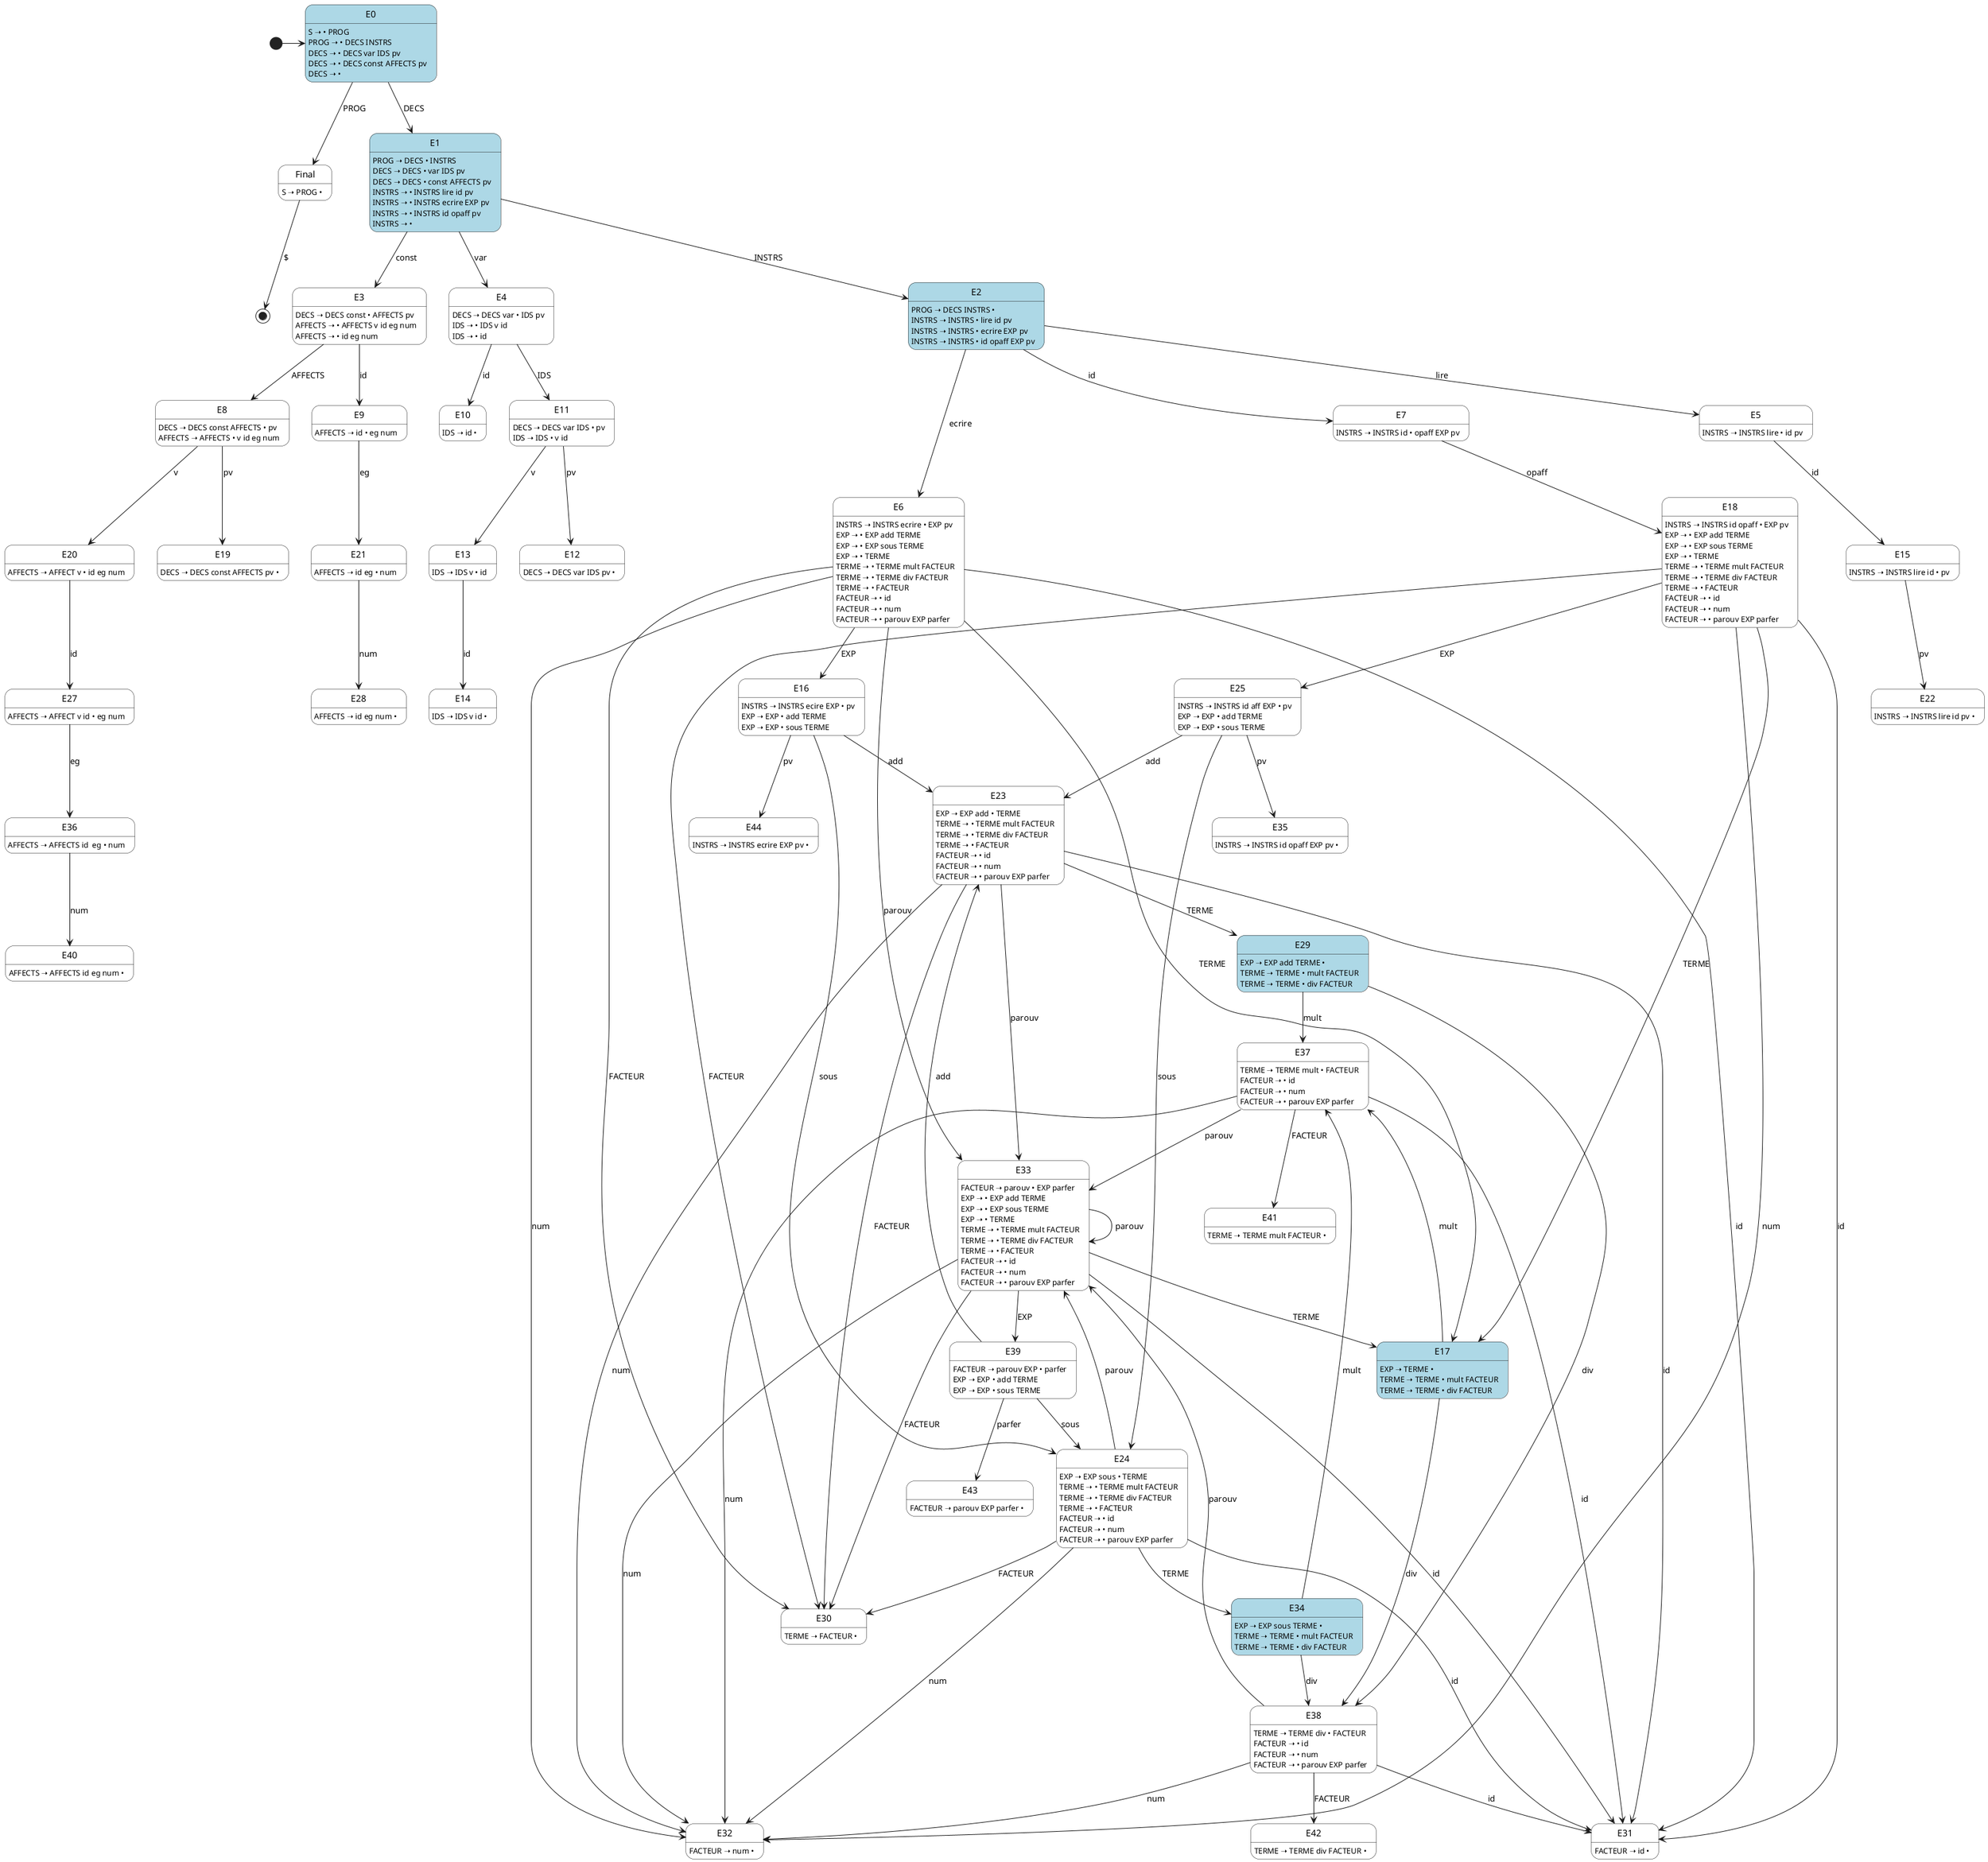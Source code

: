 @startuml
skinparam shadowing false
skinparam monochrome false
skinparam TitleFontSize 20
skinparam sequenceTitleFontSize 20
skinparam sequenceTitleFontStyle plain

skinparam state {
  BackgroundColor white
  BackgroundColor<<Warning>> lightblue
}

!define __ ➝
!define O •
!define DECS DECS
!define T TERME
!define F FACTEUR
state Final : S __ PROG O

state E0 : S __ O PROG
state E0 : PROG __ O DECS INSTRS
state E0 : DECS __ O DECS var IDS pv
state E0 : DECS __ O DECS const AFFECTS pv
state E0 : DECS __ O

state E1 : PROG __ DECS O INSTRS
state E1 : DECS __ DECS O var IDS pv
state E1 : DECS __ DECS O const AFFECTS pv
state E1 : INSTRS __ O INSTRS lire id pv
state E1 : INSTRS __ O INSTRS ecrire EXP pv
state E1 : INSTRS __ O INSTRS id opaff pv
state E1 : INSTRS __ O


state E2 : PROG __ DECS INSTRS O
state E2 : INSTRS __ INSTRS O lire id pv
state E2 : INSTRS __ INSTRS O ecrire EXP pv
state E2 : INSTRS __ INSTRS O id opaff EXP pv

state E3 : DECS __ DECS const O AFFECTS pv
state E3 : AFFECTS __ O AFFECTS v id eg num
state E3 : AFFECTS __ O id eg num

state E4 : DECS __ DECS var O IDS pv
state E4 : IDS __ O IDS v id
state E4 : IDS __ O id


state E5 : INSTRS __ INSTRS lire O id pv

state E6 : INSTRS __ INSTRS ecrire O EXP pv
state E6 : EXP __ O EXP add T
state E6 : EXP __ O EXP sous T
state E6 : EXP __ O T
state E6 : T __ O T mult F
state E6 : T __ O T div F
state E6 : T __ O F
state E6 : F __ O id
state E6 : F __ O num
state E6 : F __ O parouv EXP parfer


state E7 : INSTRS __ INSTRS id O opaff EXP pv

state E8 : DECS __ DECS const AFFECTS O pv
state E8 : AFFECTS __ AFFECTS O v id eg num

state E9 : AFFECTS __ id O eg num

state E10 : IDS __ id O

state E11 : DECS __ DECS var IDS O pv
state E11 : IDS __ IDS O v id

state E12 : DECS __ DECS var IDS pv O

state E13 : IDS __ IDS v O id

state E14 : IDS __ IDS v id O

state E15 : INSTRS __ INSTRS lire id O pv

state E16 : INSTRS __ INSTRS ecire EXP O pv
state E16 : EXP __ EXP O add T
state E16 : EXP __ EXP O sous T

state E17 : EXP __ T O
state E17 : T __ T O mult F
state E17 : T __ T O div F

state E18 : INSTRS __ INSTRS id opaff O EXP pv
state E18 : EXP __ O EXP add T
state E18 : EXP __ O EXP sous T
state E18 : EXP __ O T
state E18 : T __ O T mult F
state E18 : T __ O T div F
state E18 : T __ O F
state E18 : F __ O id
state E18 : F __ O num
state E18 : F __ O parouv EXP parfer

state E19 :  DECS __ DECS const AFFECTS pv O

state E20 : AFFECTS __ AFFECT v O id eg num

state E21 : AFFECTS __ id eg O num

state E22 : INSTRS __ INSTRS lire id pv O

state E23 : EXP __ EXP add O T
state E23 : T __ O T mult F
state E23 : T __ O T div F
state E23 : T __ O F
state E23 : F __ O id
state E23 : F __ O num
state E23 : F __ O parouv EXP parfer

state E24 : EXP __ EXP sous O T
state E24 : T __ O T mult F
state E24 : T __ O T div F
state E24 : T __ O F
state E24 : F __ O id
state E24 : F __ O num
state E24 : F __ O parouv EXP parfer

state E25 : INSTRS __ INSTRS id aff EXP O pv
state E25 : EXP __ EXP O add T
state E25 : EXP __ EXP O sous T

state E27 : AFFECTS __ AFFECT v id O eg num

state E28 : AFFECTS __ id eg num O

state E29 : EXP __ EXP add T O
state E29 : T __ T O mult F
state E29 : T __ T O div F

state E30 : T __ F O

state E31 : F __ id O

state E32 : F __ num O


state E33 : F __ parouv O EXP parfer
state E33 : EXP __ O EXP add T
state E33 : EXP __ O EXP sous T
state E33 : EXP __ O T
state E33 : T __ O T mult F
state E33 : T __ O T div F
state E33 : T __ O F
state E33 : F __ O id
state E33 : F __ O num
state E33 : F __ O parouv EXP parfer

state E34 : EXP __ EXP sous T O
state E34 : T __ T O mult F
state E34 : T __ T O div F

state E35 : INSTRS __ INSTRS id opaff EXP pv O

state E36 : AFFECTS __ AFFECTS id  eg O num

state E37 : T __ T mult O F
state E37 : F __ O id
state E37 : F __ O num
state E37 : F __ O parouv EXP parfer

state E38 : T __ T div O F
state E38 : F __ O id
state E38 : F __ O num
state E38 : F __ O parouv EXP parfer

state E39 : F __ parouv EXP O parfer
state E39 : EXP __ EXP O add T
state E39 : EXP __ EXP O sous T

state E40 : AFFECTS __ AFFECTS id eg num O

state E41 : T __ T mult F O

state E42 : T __ T div F O

state E43 : F __ parouv EXP parfer O

state E44 : INSTRS __ INSTRS ecrire EXP pv O


[*] -> E0
E0 --> E1 : DECS
E0 --> Final : PROG

E1 --> E2 : INSTRS
E1 --> E3 : const
E1 --> E4 : var

E2 --> E5 : lire
E2 --> E6 : ecrire
E2 --> E7 : id

E3 --> E8 : AFFECTS
E3 --> E9 : id

E4 --> E10 : id
E4 --> E11 : IDS

E5 --> E15 : id

E6 --> E16 : EXP
E6 --> E17 : T
E6 --> E30 : F
E6 --> E31 : id
E6 --> E32 : num
E6 --> E33 : parouv

E7 --> E18  : opaff

E8 --> E19 : pv
E8 --> E20 : v

E9 --> E21 : eg

E11 --> E12 : pv
E11 --> E13 : v

E13 --> E14 : id

E15 --> E22 : pv

E16 --> E23 : add
E16 --> E24 : sous
E16 --> E44 : pv

E17 --> E37 : mult
E17 --> E38 : div

E18 --> E17 : T
E18 --> E25 : EXP
E18 --> E30 : F
E18 --> E31 : id
E18 --> E32 : num

E20 --> E27 : id

E21 --> E28 : num

E23 --> E29 : T
E23 --> E30 : F
E23 --> E31 : id
E23 --> E32 : num
E23 --> E33 : parouv

E24 --> E30 : F
E24 --> E31 : id
E24 --> E32 : num
E24 --> E33 : parouv
E24 --> E34 : T

E25 --> E23 : add
E25 --> E24 : sous
E25 --> E35 : pv

E27 --> E36 : eg

E29 --> E37 : mult
E29 --> E38 : div

E33 --> E33 : parouv
E33 --> E39 : EXP
E33 --> E30 : F
E33 --> E31 : id
E33 --> E32 : num
E33 --> E17 : T


E34 --> E37 : mult
E34 --> E38 : div

E36 --> E40 : num

E37 --> E31 : id
E37 --> E32 : num
E37 --> E33 : parouv
E37 --> E41 : F

E38 --> E31 : id
E38 --> E32 : num
E38 --> E33 : parouv
E38 --> E42 : F

E39 --> E23 : add
E39 --> E24 : sous
E39 --> E43 : parfer

Final --> [*] : $

state E29 <<Warning>>
state E34 <<warning>>
state E0 <<warning>>
state E1 <<warning>>
state E2 <<warning>>
state E17 <<warning>>

@enduml
